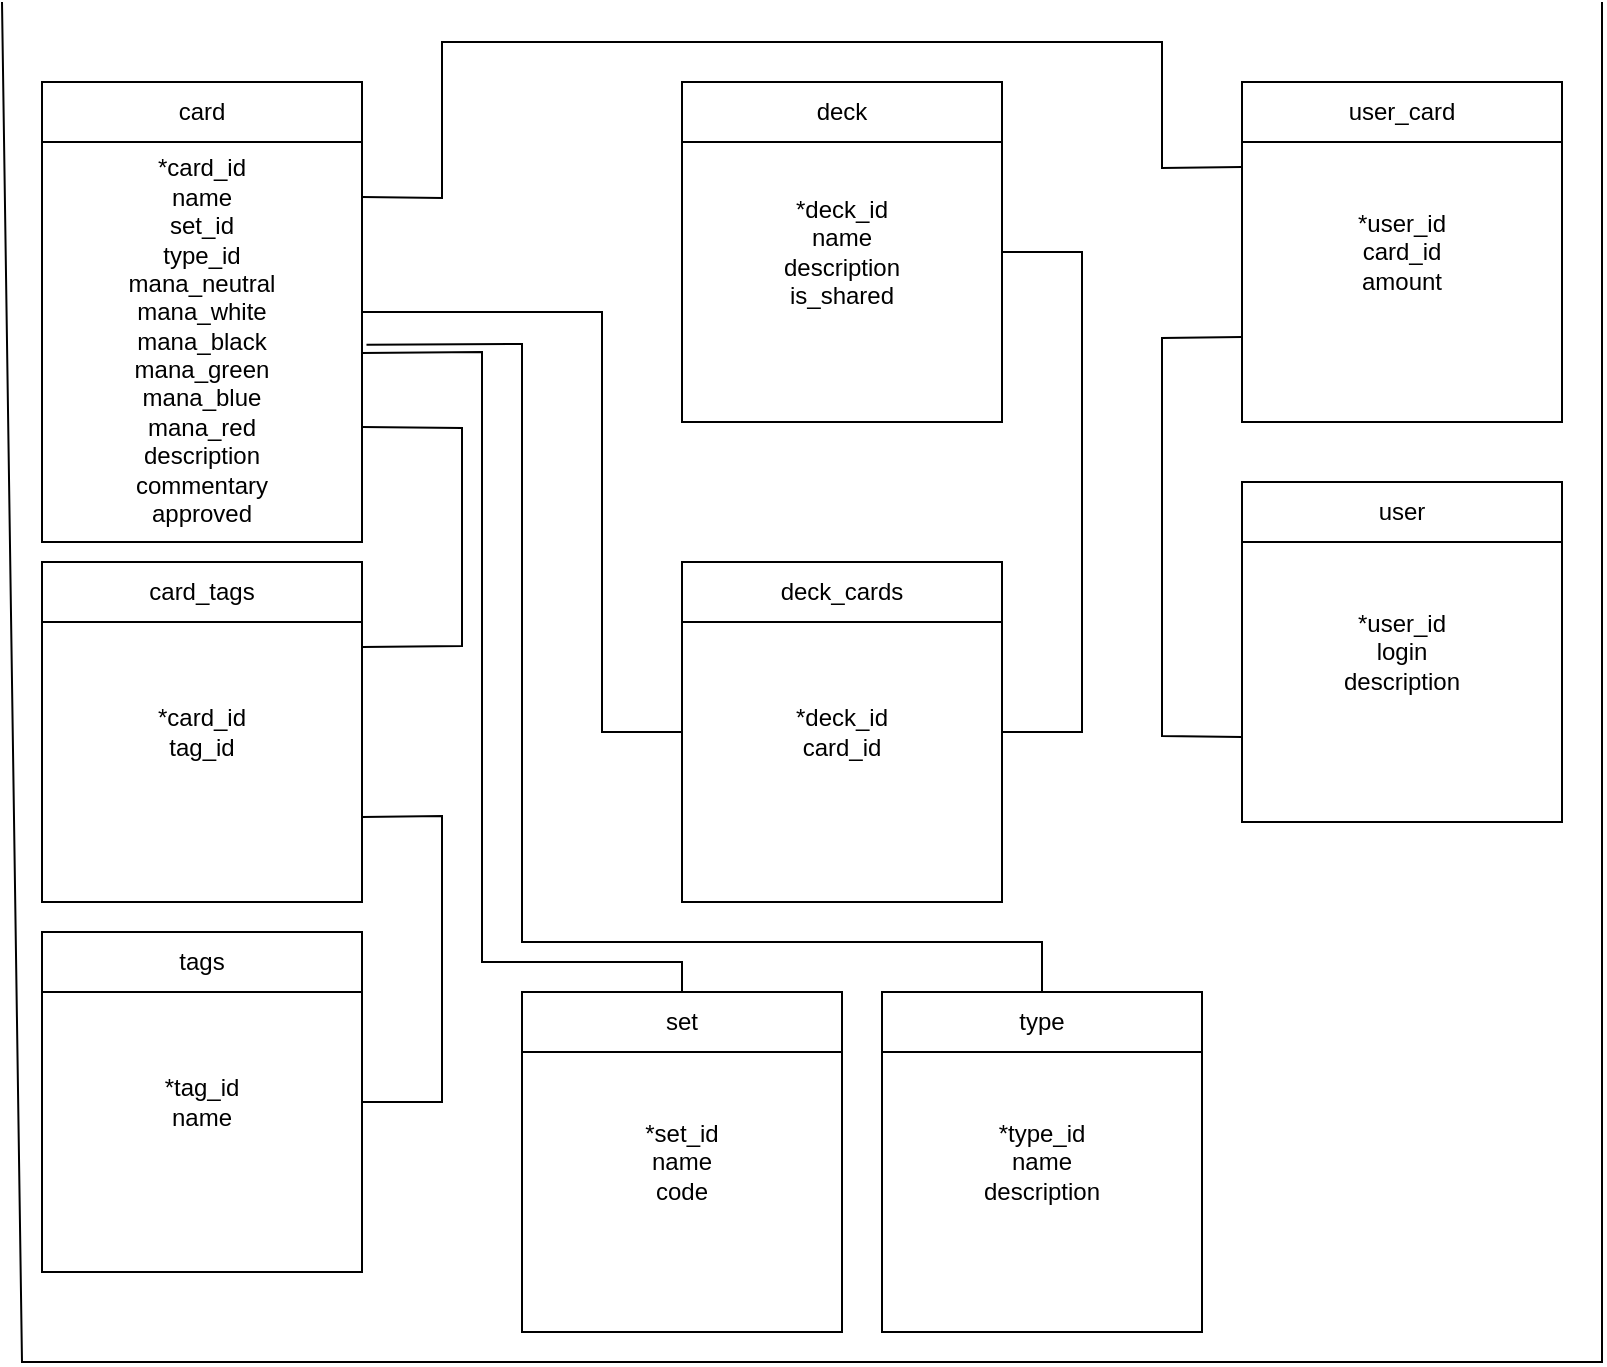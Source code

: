 <mxfile version="16.3.0" type="device"><diagram id="sHTiAESuylLe_fqPuCdN" name="Page-1"><mxGraphModel dx="1075" dy="557" grid="1" gridSize="10" guides="1" tooltips="1" connect="1" arrows="1" fold="1" page="1" pageScale="1" pageWidth="850" pageHeight="1100" math="0" shadow="0"><root><mxCell id="0"/><mxCell id="1" parent="0"/><mxCell id="48CVzfipROao3fBYNBd0-1" value="&lt;br&gt;&lt;br&gt;*card_id&lt;br&gt;name&lt;br&gt;set_id&lt;br&gt;type_id&lt;br&gt;mana_neutral&lt;br&gt;mana_white&lt;br&gt;mana_black&lt;br&gt;mana_green&lt;br&gt;mana_blue&lt;br&gt;mana_red&lt;br&gt;description&lt;br&gt;commentary&lt;br&gt;approved" style="rounded=0;whiteSpace=wrap;html=1;" vertex="1" parent="1"><mxGeometry x="40" y="40" width="160" height="230" as="geometry"/></mxCell><mxCell id="48CVzfipROao3fBYNBd0-2" value="card" style="rounded=0;whiteSpace=wrap;html=1;" vertex="1" parent="1"><mxGeometry x="40" y="40" width="160" height="30" as="geometry"/></mxCell><mxCell id="48CVzfipROao3fBYNBd0-4" value="*card_id&lt;br&gt;tag_id" style="rounded=0;whiteSpace=wrap;html=1;" vertex="1" parent="1"><mxGeometry x="40" y="280" width="160" height="170" as="geometry"/></mxCell><mxCell id="48CVzfipROao3fBYNBd0-5" value="card_tags" style="rounded=0;whiteSpace=wrap;html=1;" vertex="1" parent="1"><mxGeometry x="40" y="280" width="160" height="30" as="geometry"/></mxCell><mxCell id="48CVzfipROao3fBYNBd0-6" value="*tag_id&lt;br&gt;name" style="rounded=0;whiteSpace=wrap;html=1;" vertex="1" parent="1"><mxGeometry x="40" y="465" width="160" height="170" as="geometry"/></mxCell><mxCell id="48CVzfipROao3fBYNBd0-7" value="tags" style="rounded=0;whiteSpace=wrap;html=1;" vertex="1" parent="1"><mxGeometry x="40" y="465" width="160" height="30" as="geometry"/></mxCell><mxCell id="48CVzfipROao3fBYNBd0-8" value="*deck_id&lt;br&gt;name&lt;br&gt;description&lt;br&gt;is_shared" style="rounded=0;whiteSpace=wrap;html=1;" vertex="1" parent="1"><mxGeometry x="360" y="40" width="160" height="170" as="geometry"/></mxCell><mxCell id="48CVzfipROao3fBYNBd0-9" value="deck" style="rounded=0;whiteSpace=wrap;html=1;" vertex="1" parent="1"><mxGeometry x="360" y="40" width="160" height="30" as="geometry"/></mxCell><mxCell id="48CVzfipROao3fBYNBd0-10" value="*deck_id&lt;br&gt;card_id" style="rounded=0;whiteSpace=wrap;html=1;" vertex="1" parent="1"><mxGeometry x="360" y="280" width="160" height="170" as="geometry"/></mxCell><mxCell id="48CVzfipROao3fBYNBd0-11" value="deck_cards" style="rounded=0;whiteSpace=wrap;html=1;" vertex="1" parent="1"><mxGeometry x="360" y="280" width="160" height="30" as="geometry"/></mxCell><mxCell id="48CVzfipROao3fBYNBd0-12" value="" style="endArrow=none;html=1;rounded=0;entryX=1;entryY=0.5;entryDx=0;entryDy=0;exitX=0;exitY=0.5;exitDx=0;exitDy=0;" edge="1" parent="1" source="48CVzfipROao3fBYNBd0-10" target="48CVzfipROao3fBYNBd0-1"><mxGeometry width="50" height="50" relative="1" as="geometry"><mxPoint x="480" y="320" as="sourcePoint"/><mxPoint x="530" y="270" as="targetPoint"/><Array as="points"><mxPoint x="320" y="365"/><mxPoint x="320" y="155"/></Array></mxGeometry></mxCell><mxCell id="48CVzfipROao3fBYNBd0-14" value="" style="endArrow=none;html=1;rounded=0;entryX=1;entryY=0.5;entryDx=0;entryDy=0;exitX=1;exitY=0.5;exitDx=0;exitDy=0;" edge="1" parent="1" source="48CVzfipROao3fBYNBd0-8" target="48CVzfipROao3fBYNBd0-10"><mxGeometry width="50" height="50" relative="1" as="geometry"><mxPoint x="560" y="130" as="sourcePoint"/><mxPoint x="530" y="135" as="targetPoint"/><Array as="points"><mxPoint x="560" y="125"/><mxPoint x="560" y="365"/></Array></mxGeometry></mxCell><mxCell id="48CVzfipROao3fBYNBd0-16" value="" style="endArrow=none;html=1;rounded=0;entryX=1;entryY=0.75;entryDx=0;entryDy=0;exitX=1;exitY=0.5;exitDx=0;exitDy=0;" edge="1" parent="1" source="48CVzfipROao3fBYNBd0-6" target="48CVzfipROao3fBYNBd0-4"><mxGeometry width="50" height="50" relative="1" as="geometry"><mxPoint x="250" y="530" as="sourcePoint"/><mxPoint x="530" y="270" as="targetPoint"/><Array as="points"><mxPoint x="240" y="550"/><mxPoint x="240" y="407"/></Array></mxGeometry></mxCell><mxCell id="48CVzfipROao3fBYNBd0-17" value="" style="endArrow=none;html=1;rounded=0;entryX=1;entryY=0.75;entryDx=0;entryDy=0;exitX=1;exitY=0.25;exitDx=0;exitDy=0;" edge="1" parent="1" source="48CVzfipROao3fBYNBd0-4" target="48CVzfipROao3fBYNBd0-1"><mxGeometry width="50" height="50" relative="1" as="geometry"><mxPoint x="210" y="343" as="sourcePoint"/><mxPoint x="210" y="200.5" as="targetPoint"/><Array as="points"><mxPoint x="250" y="322"/><mxPoint x="250" y="213"/></Array></mxGeometry></mxCell><mxCell id="48CVzfipROao3fBYNBd0-18" value="*user_id&lt;br&gt;card_id&lt;br&gt;amount" style="rounded=0;whiteSpace=wrap;html=1;" vertex="1" parent="1"><mxGeometry x="640" y="40" width="160" height="170" as="geometry"/></mxCell><mxCell id="48CVzfipROao3fBYNBd0-19" value="user_card" style="rounded=0;whiteSpace=wrap;html=1;" vertex="1" parent="1"><mxGeometry x="640" y="40" width="160" height="30" as="geometry"/></mxCell><mxCell id="48CVzfipROao3fBYNBd0-20" value="" style="endArrow=none;html=1;rounded=0;exitX=1;exitY=0.25;exitDx=0;exitDy=0;entryX=0;entryY=0.25;entryDx=0;entryDy=0;" edge="1" parent="1" source="48CVzfipROao3fBYNBd0-1" target="48CVzfipROao3fBYNBd0-18"><mxGeometry width="50" height="50" relative="1" as="geometry"><mxPoint x="480" y="240" as="sourcePoint"/><mxPoint x="530" y="190" as="targetPoint"/><Array as="points"><mxPoint x="240" y="98"/><mxPoint x="240" y="20"/><mxPoint x="600" y="20"/><mxPoint x="600" y="83"/></Array></mxGeometry></mxCell><mxCell id="48CVzfipROao3fBYNBd0-21" value="*user_id&lt;br&gt;login&lt;br&gt;description" style="rounded=0;whiteSpace=wrap;html=1;" vertex="1" parent="1"><mxGeometry x="640" y="240" width="160" height="170" as="geometry"/></mxCell><mxCell id="48CVzfipROao3fBYNBd0-22" value="user" style="rounded=0;whiteSpace=wrap;html=1;" vertex="1" parent="1"><mxGeometry x="640" y="240" width="160" height="30" as="geometry"/></mxCell><mxCell id="48CVzfipROao3fBYNBd0-24" value="" style="endArrow=none;html=1;rounded=0;entryX=0;entryY=0.75;entryDx=0;entryDy=0;exitX=0;exitY=0.75;exitDx=0;exitDy=0;" edge="1" parent="1" source="48CVzfipROao3fBYNBd0-21" target="48CVzfipROao3fBYNBd0-18"><mxGeometry width="50" height="50" relative="1" as="geometry"><mxPoint x="480" y="330" as="sourcePoint"/><mxPoint x="530" y="280" as="targetPoint"/><Array as="points"><mxPoint x="600" y="367"/><mxPoint x="600" y="168"/></Array></mxGeometry></mxCell><mxCell id="48CVzfipROao3fBYNBd0-25" value="*type_id&lt;br&gt;name&lt;br&gt;description" style="rounded=0;whiteSpace=wrap;html=1;" vertex="1" parent="1"><mxGeometry x="460" y="495" width="160" height="170" as="geometry"/></mxCell><mxCell id="48CVzfipROao3fBYNBd0-26" value="type" style="rounded=0;whiteSpace=wrap;html=1;" vertex="1" parent="1"><mxGeometry x="460" y="495" width="160" height="30" as="geometry"/></mxCell><mxCell id="48CVzfipROao3fBYNBd0-27" value="*set_id&lt;br&gt;name&lt;br&gt;code" style="rounded=0;whiteSpace=wrap;html=1;" vertex="1" parent="1"><mxGeometry x="280" y="495" width="160" height="170" as="geometry"/></mxCell><mxCell id="48CVzfipROao3fBYNBd0-28" value="set" style="rounded=0;whiteSpace=wrap;html=1;" vertex="1" parent="1"><mxGeometry x="280" y="495" width="160" height="30" as="geometry"/></mxCell><mxCell id="48CVzfipROao3fBYNBd0-29" value="" style="endArrow=none;html=1;rounded=0;entryX=0.997;entryY=0.589;entryDx=0;entryDy=0;entryPerimeter=0;exitX=0.5;exitY=0;exitDx=0;exitDy=0;" edge="1" parent="1" source="48CVzfipROao3fBYNBd0-28" target="48CVzfipROao3fBYNBd0-1"><mxGeometry width="50" height="50" relative="1" as="geometry"><mxPoint x="340" y="360" as="sourcePoint"/><mxPoint x="390" y="310" as="targetPoint"/><Array as="points"><mxPoint x="360" y="480"/><mxPoint x="260" y="480"/><mxPoint x="260" y="175"/></Array></mxGeometry></mxCell><mxCell id="48CVzfipROao3fBYNBd0-30" value="" style="endArrow=none;html=1;rounded=0;entryX=1.014;entryY=0.571;entryDx=0;entryDy=0;entryPerimeter=0;exitX=0.5;exitY=0;exitDx=0;exitDy=0;" edge="1" parent="1" source="48CVzfipROao3fBYNBd0-26" target="48CVzfipROao3fBYNBd0-1"><mxGeometry width="50" height="50" relative="1" as="geometry"><mxPoint x="340" y="360" as="sourcePoint"/><mxPoint x="390" y="310" as="targetPoint"/><Array as="points"><mxPoint x="540" y="470"/><mxPoint x="280" y="470"/><mxPoint x="280" y="171"/></Array></mxGeometry></mxCell><mxCell id="48CVzfipROao3fBYNBd0-32" value="" style="endArrow=none;html=1;rounded=0;" edge="1" parent="1"><mxGeometry width="50" height="50" relative="1" as="geometry"><mxPoint x="820" as="sourcePoint"/><mxPoint x="20" as="targetPoint"/><Array as="points"><mxPoint x="820" y="680"/><mxPoint x="30" y="680"/></Array></mxGeometry></mxCell></root></mxGraphModel></diagram></mxfile>